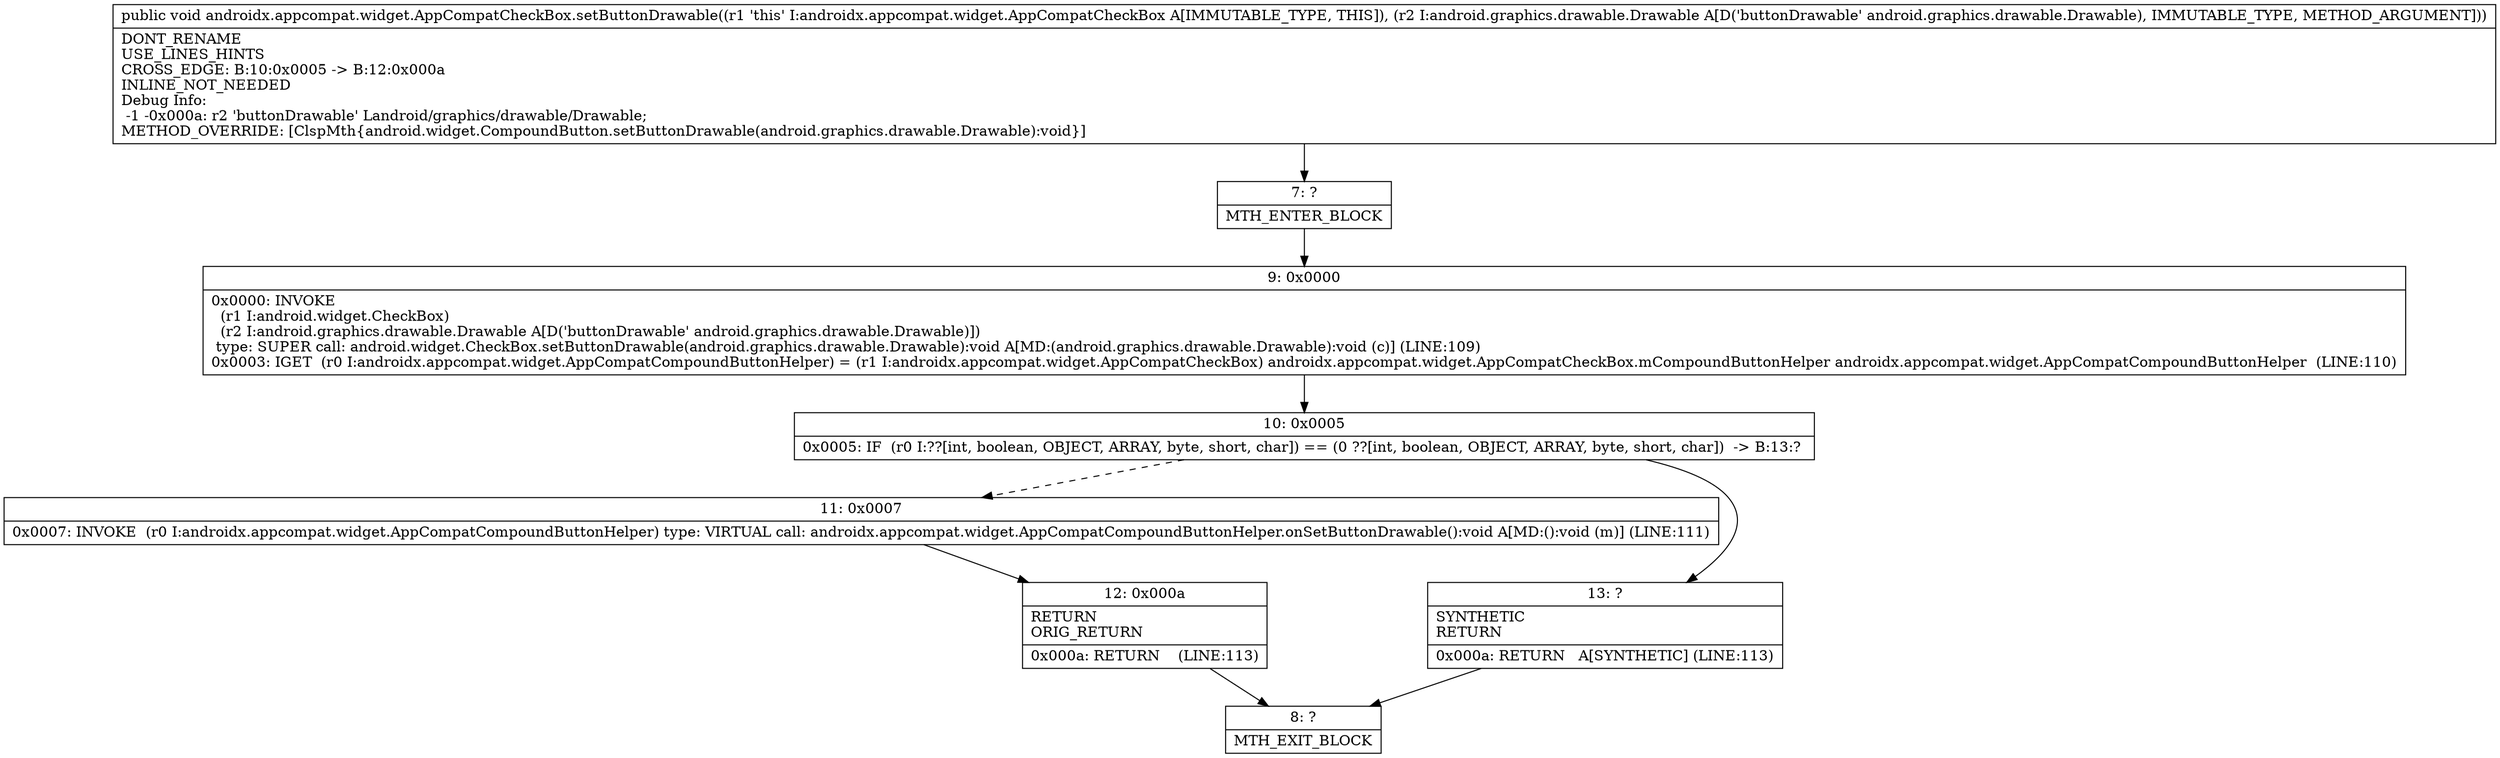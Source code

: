 digraph "CFG forandroidx.appcompat.widget.AppCompatCheckBox.setButtonDrawable(Landroid\/graphics\/drawable\/Drawable;)V" {
Node_7 [shape=record,label="{7\:\ ?|MTH_ENTER_BLOCK\l}"];
Node_9 [shape=record,label="{9\:\ 0x0000|0x0000: INVOKE  \l  (r1 I:android.widget.CheckBox)\l  (r2 I:android.graphics.drawable.Drawable A[D('buttonDrawable' android.graphics.drawable.Drawable)])\l type: SUPER call: android.widget.CheckBox.setButtonDrawable(android.graphics.drawable.Drawable):void A[MD:(android.graphics.drawable.Drawable):void (c)] (LINE:109)\l0x0003: IGET  (r0 I:androidx.appcompat.widget.AppCompatCompoundButtonHelper) = (r1 I:androidx.appcompat.widget.AppCompatCheckBox) androidx.appcompat.widget.AppCompatCheckBox.mCompoundButtonHelper androidx.appcompat.widget.AppCompatCompoundButtonHelper  (LINE:110)\l}"];
Node_10 [shape=record,label="{10\:\ 0x0005|0x0005: IF  (r0 I:??[int, boolean, OBJECT, ARRAY, byte, short, char]) == (0 ??[int, boolean, OBJECT, ARRAY, byte, short, char])  \-\> B:13:? \l}"];
Node_11 [shape=record,label="{11\:\ 0x0007|0x0007: INVOKE  (r0 I:androidx.appcompat.widget.AppCompatCompoundButtonHelper) type: VIRTUAL call: androidx.appcompat.widget.AppCompatCompoundButtonHelper.onSetButtonDrawable():void A[MD:():void (m)] (LINE:111)\l}"];
Node_12 [shape=record,label="{12\:\ 0x000a|RETURN\lORIG_RETURN\l|0x000a: RETURN    (LINE:113)\l}"];
Node_8 [shape=record,label="{8\:\ ?|MTH_EXIT_BLOCK\l}"];
Node_13 [shape=record,label="{13\:\ ?|SYNTHETIC\lRETURN\l|0x000a: RETURN   A[SYNTHETIC] (LINE:113)\l}"];
MethodNode[shape=record,label="{public void androidx.appcompat.widget.AppCompatCheckBox.setButtonDrawable((r1 'this' I:androidx.appcompat.widget.AppCompatCheckBox A[IMMUTABLE_TYPE, THIS]), (r2 I:android.graphics.drawable.Drawable A[D('buttonDrawable' android.graphics.drawable.Drawable), IMMUTABLE_TYPE, METHOD_ARGUMENT]))  | DONT_RENAME\lUSE_LINES_HINTS\lCROSS_EDGE: B:10:0x0005 \-\> B:12:0x000a\lINLINE_NOT_NEEDED\lDebug Info:\l  \-1 \-0x000a: r2 'buttonDrawable' Landroid\/graphics\/drawable\/Drawable;\lMETHOD_OVERRIDE: [ClspMth\{android.widget.CompoundButton.setButtonDrawable(android.graphics.drawable.Drawable):void\}]\l}"];
MethodNode -> Node_7;Node_7 -> Node_9;
Node_9 -> Node_10;
Node_10 -> Node_11[style=dashed];
Node_10 -> Node_13;
Node_11 -> Node_12;
Node_12 -> Node_8;
Node_13 -> Node_8;
}

